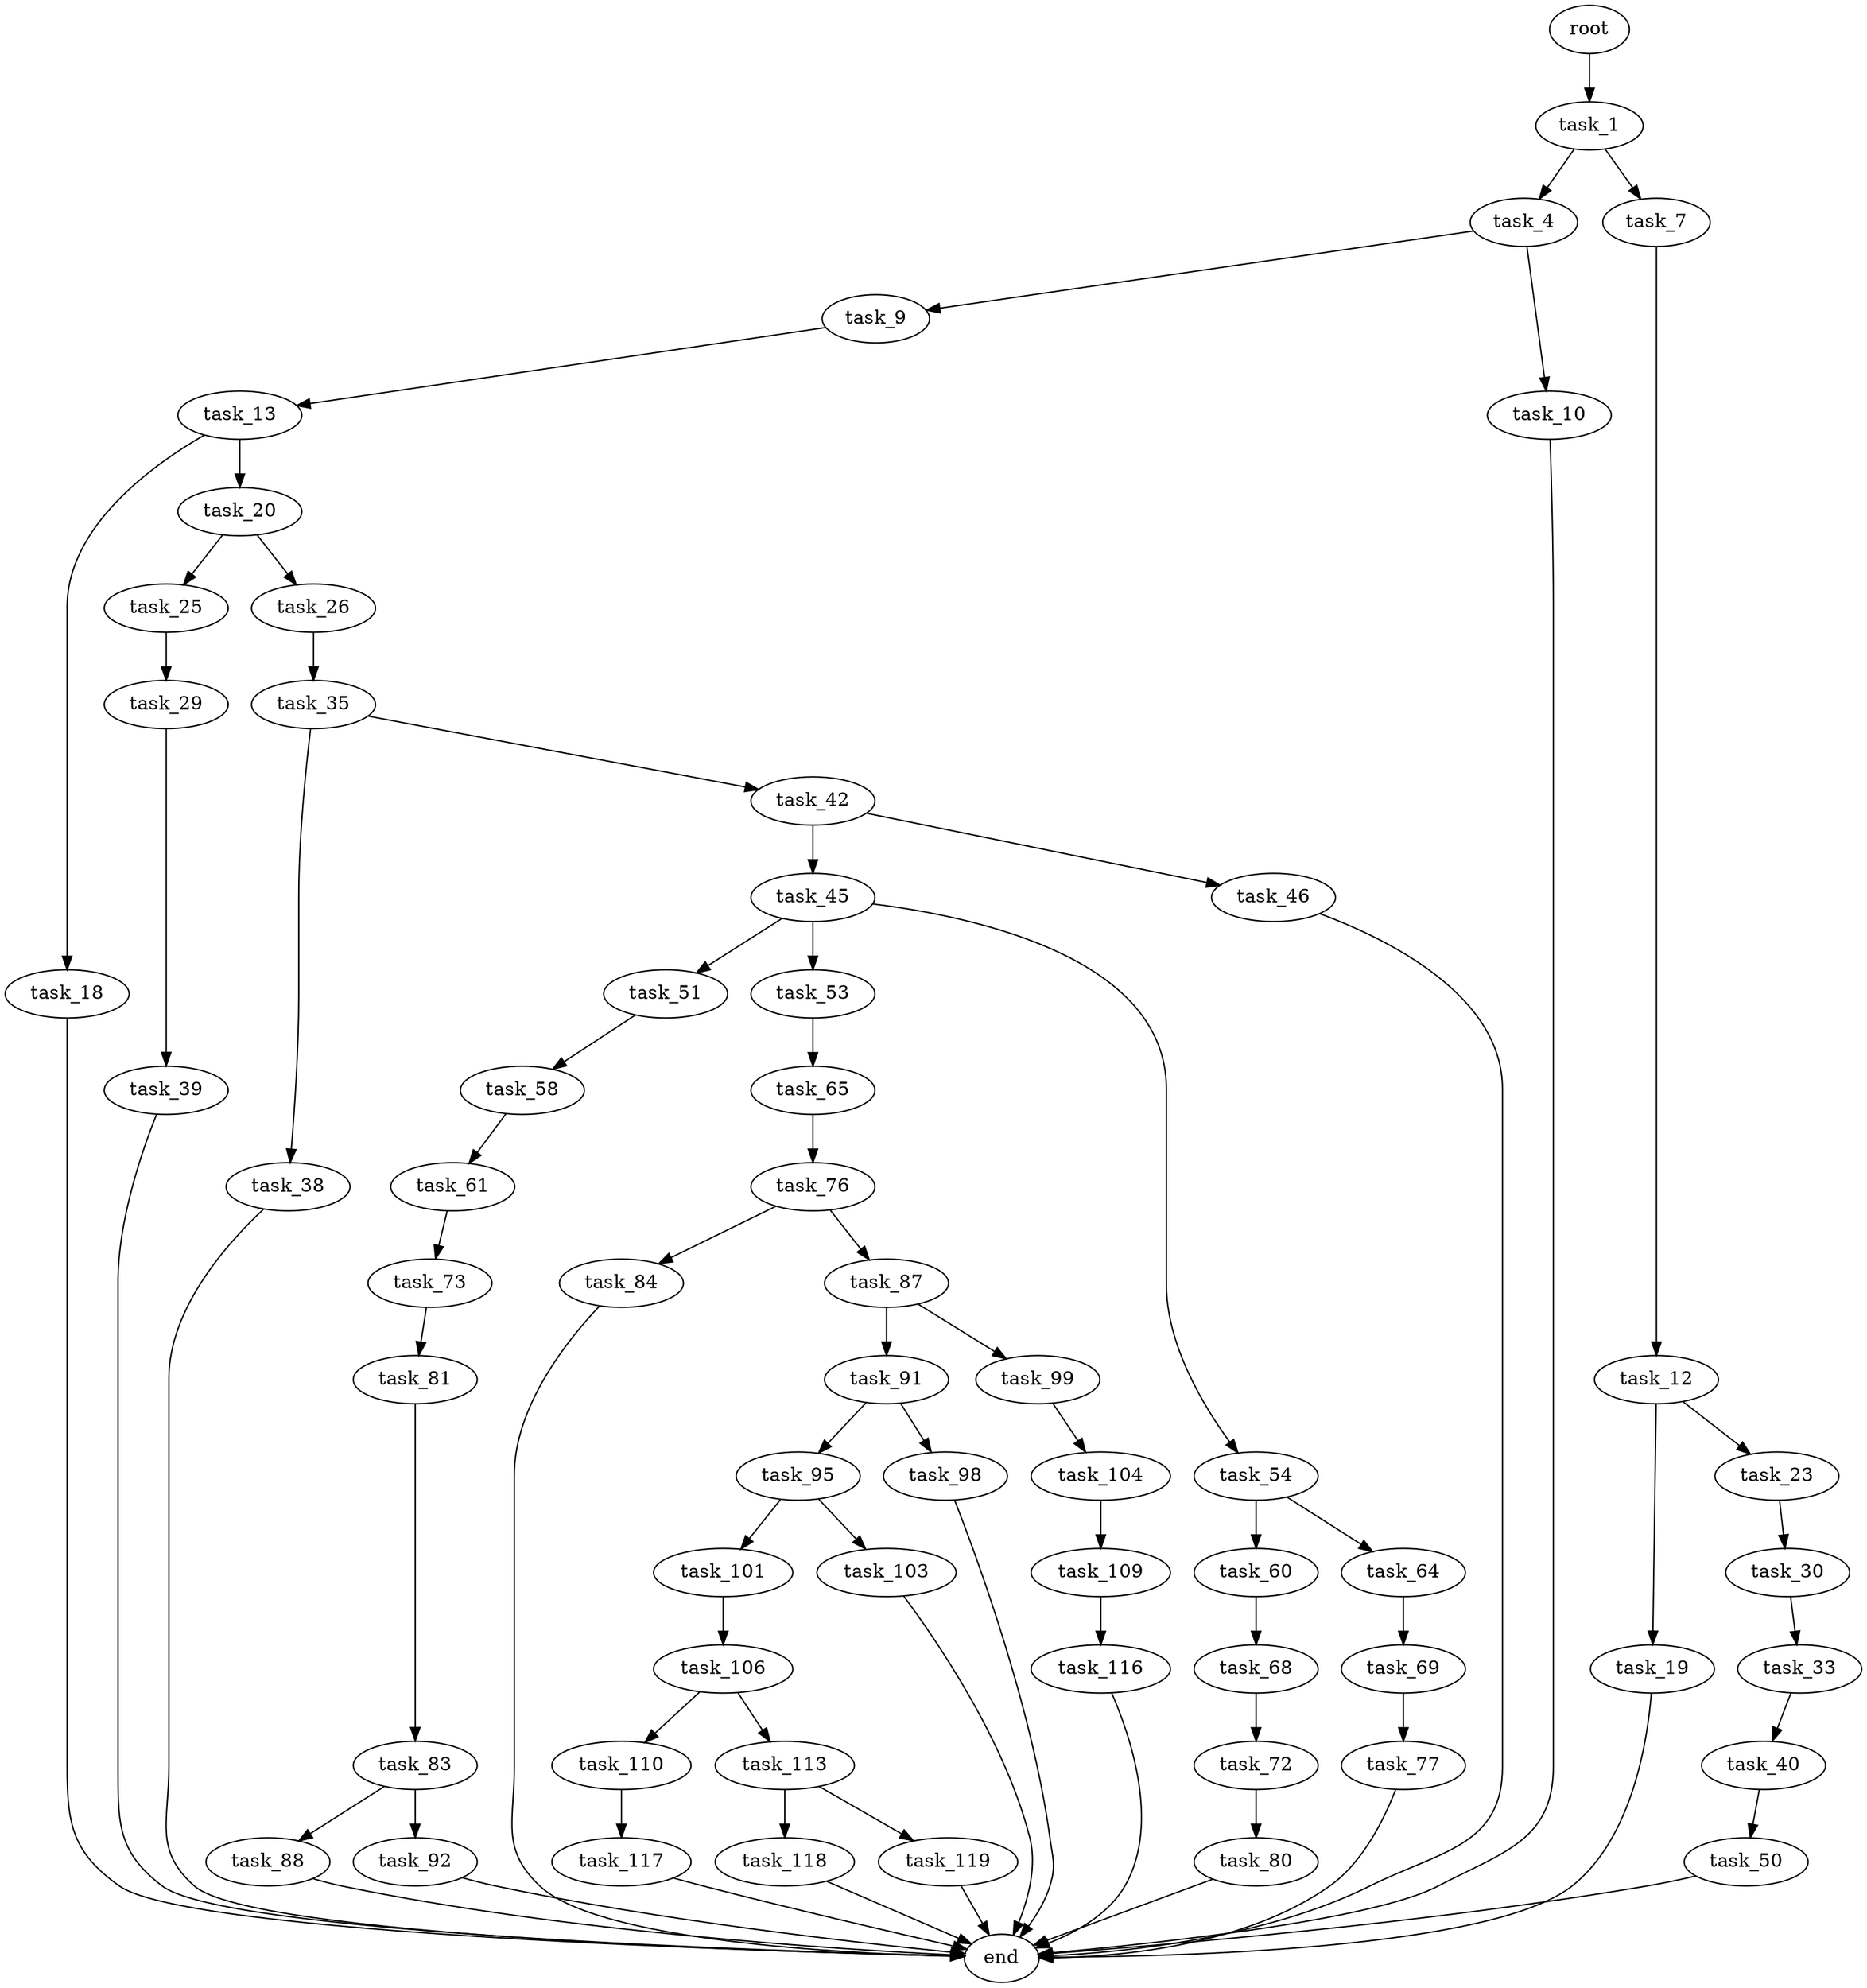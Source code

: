 digraph G {
  root [size="0.000000"];
  task_1 [size="820921005372.000000"];
  task_4 [size="8589934592.000000"];
  task_7 [size="231928233984.000000"];
  task_9 [size="8957854684.000000"];
  task_10 [size="1073741824000.000000"];
  task_12 [size="6854929079.000000"];
  task_13 [size="1073741824000.000000"];
  end [size="0.000000"];
  task_19 [size="231928233984.000000"];
  task_23 [size="14233180959.000000"];
  task_18 [size="782757789696.000000"];
  task_20 [size="42976367265.000000"];
  task_25 [size="17732278484.000000"];
  task_26 [size="2723353434.000000"];
  task_30 [size="7771950694.000000"];
  task_29 [size="68719476736.000000"];
  task_35 [size="17263869172.000000"];
  task_39 [size="9837321191.000000"];
  task_33 [size="732053797125.000000"];
  task_40 [size="38423650032.000000"];
  task_38 [size="131640342849.000000"];
  task_42 [size="219203082204.000000"];
  task_50 [size="494652817565.000000"];
  task_45 [size="351184478574.000000"];
  task_46 [size="1338757157.000000"];
  task_51 [size="61337172144.000000"];
  task_53 [size="5893432930.000000"];
  task_54 [size="27583842495.000000"];
  task_58 [size="8589934592.000000"];
  task_65 [size="1084621904855.000000"];
  task_60 [size="194979411276.000000"];
  task_64 [size="549755813888.000000"];
  task_61 [size="2836893804.000000"];
  task_68 [size="549755813888.000000"];
  task_73 [size="28991029248.000000"];
  task_69 [size="22231595034.000000"];
  task_76 [size="236684125843.000000"];
  task_72 [size="126702710352.000000"];
  task_77 [size="64158950186.000000"];
  task_80 [size="18743881017.000000"];
  task_81 [size="427690374566.000000"];
  task_84 [size="68719476736.000000"];
  task_87 [size="21907111780.000000"];
  task_83 [size="206176917085.000000"];
  task_88 [size="549755813888.000000"];
  task_92 [size="30921481938.000000"];
  task_91 [size="1098800739.000000"];
  task_99 [size="1073741824000.000000"];
  task_95 [size="190498579104.000000"];
  task_98 [size="872776980452.000000"];
  task_101 [size="207086913228.000000"];
  task_103 [size="19317702547.000000"];
  task_104 [size="1116894833.000000"];
  task_106 [size="1118288783.000000"];
  task_109 [size="68719476736.000000"];
  task_110 [size="166571478671.000000"];
  task_113 [size="2224066185.000000"];
  task_116 [size="28991029248.000000"];
  task_117 [size="166146823944.000000"];
  task_118 [size="214720244024.000000"];
  task_119 [size="549755813888.000000"];

  root -> task_1 [size="1.000000"];
  task_1 -> task_4 [size="536870912.000000"];
  task_1 -> task_7 [size="536870912.000000"];
  task_4 -> task_9 [size="33554432.000000"];
  task_4 -> task_10 [size="33554432.000000"];
  task_7 -> task_12 [size="301989888.000000"];
  task_9 -> task_13 [size="679477248.000000"];
  task_10 -> end [size="1.000000"];
  task_12 -> task_19 [size="679477248.000000"];
  task_12 -> task_23 [size="679477248.000000"];
  task_13 -> task_18 [size="838860800.000000"];
  task_13 -> task_20 [size="838860800.000000"];
  task_19 -> end [size="1.000000"];
  task_23 -> task_30 [size="301989888.000000"];
  task_18 -> end [size="1.000000"];
  task_20 -> task_25 [size="679477248.000000"];
  task_20 -> task_26 [size="679477248.000000"];
  task_25 -> task_29 [size="536870912.000000"];
  task_26 -> task_35 [size="134217728.000000"];
  task_30 -> task_33 [size="536870912.000000"];
  task_29 -> task_39 [size="134217728.000000"];
  task_35 -> task_38 [size="536870912.000000"];
  task_35 -> task_42 [size="536870912.000000"];
  task_39 -> end [size="1.000000"];
  task_33 -> task_40 [size="838860800.000000"];
  task_40 -> task_50 [size="679477248.000000"];
  task_38 -> end [size="1.000000"];
  task_42 -> task_45 [size="679477248.000000"];
  task_42 -> task_46 [size="679477248.000000"];
  task_50 -> end [size="1.000000"];
  task_45 -> task_51 [size="301989888.000000"];
  task_45 -> task_53 [size="301989888.000000"];
  task_45 -> task_54 [size="301989888.000000"];
  task_46 -> end [size="1.000000"];
  task_51 -> task_58 [size="134217728.000000"];
  task_53 -> task_65 [size="209715200.000000"];
  task_54 -> task_60 [size="679477248.000000"];
  task_54 -> task_64 [size="679477248.000000"];
  task_58 -> task_61 [size="33554432.000000"];
  task_65 -> task_76 [size="679477248.000000"];
  task_60 -> task_68 [size="536870912.000000"];
  task_64 -> task_69 [size="536870912.000000"];
  task_61 -> task_73 [size="75497472.000000"];
  task_68 -> task_72 [size="536870912.000000"];
  task_73 -> task_81 [size="75497472.000000"];
  task_69 -> task_77 [size="838860800.000000"];
  task_76 -> task_84 [size="679477248.000000"];
  task_76 -> task_87 [size="679477248.000000"];
  task_72 -> task_80 [size="209715200.000000"];
  task_77 -> end [size="1.000000"];
  task_80 -> end [size="1.000000"];
  task_81 -> task_83 [size="679477248.000000"];
  task_84 -> end [size="1.000000"];
  task_87 -> task_91 [size="679477248.000000"];
  task_87 -> task_99 [size="679477248.000000"];
  task_83 -> task_88 [size="209715200.000000"];
  task_83 -> task_92 [size="209715200.000000"];
  task_88 -> end [size="1.000000"];
  task_92 -> end [size="1.000000"];
  task_91 -> task_95 [size="33554432.000000"];
  task_91 -> task_98 [size="33554432.000000"];
  task_99 -> task_104 [size="838860800.000000"];
  task_95 -> task_101 [size="209715200.000000"];
  task_95 -> task_103 [size="209715200.000000"];
  task_98 -> end [size="1.000000"];
  task_101 -> task_106 [size="536870912.000000"];
  task_103 -> end [size="1.000000"];
  task_104 -> task_109 [size="33554432.000000"];
  task_106 -> task_110 [size="33554432.000000"];
  task_106 -> task_113 [size="33554432.000000"];
  task_109 -> task_116 [size="134217728.000000"];
  task_110 -> task_117 [size="209715200.000000"];
  task_113 -> task_118 [size="75497472.000000"];
  task_113 -> task_119 [size="75497472.000000"];
  task_116 -> end [size="1.000000"];
  task_117 -> end [size="1.000000"];
  task_118 -> end [size="1.000000"];
  task_119 -> end [size="1.000000"];
}
